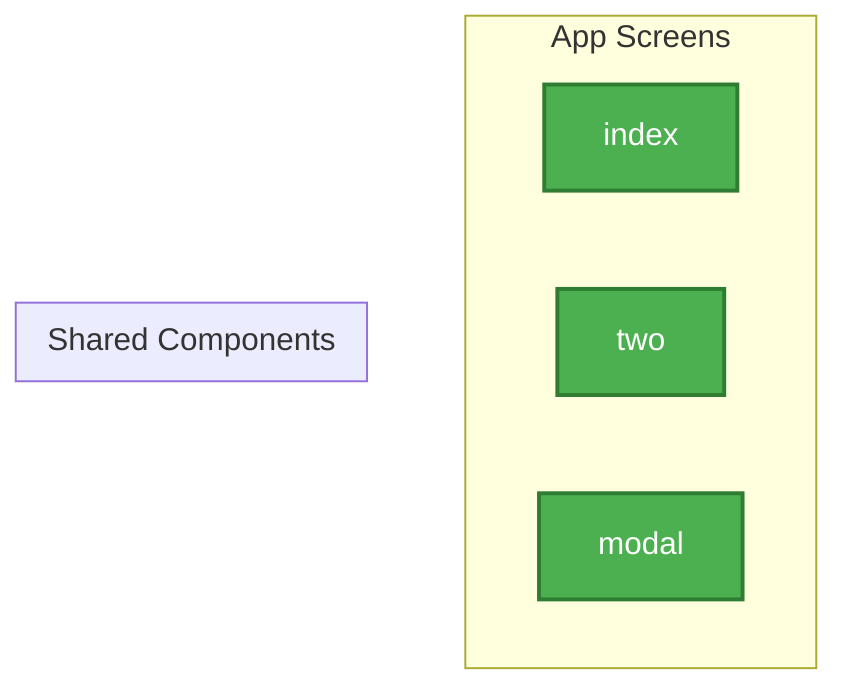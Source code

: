 graph TD
    %% Component Hierarchy Diagram
    
    subgraph "App Screens"
        index[index]
        two[two]
        modal[modal]
    end
    
    subgraph "Shared Components"
    end
    
    classDef screen fill:#4CAF50,stroke:#2E7D32,stroke-width:2px,color:#fff
    classDef component fill:#2196F3,stroke:#1565C0,stroke-width:2px,color:#fff
    
    class index,two,modal screen
    class DelayedRender,Icon,LoadingFallback component